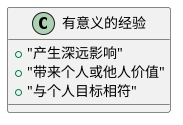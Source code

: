 @startuml
!define RECTANGLE class

RECTANGLE "有意义的经验" {
  + "产生深远影响"
  + "带来个人或他人价值"
  + "与个人目标相符"
}

@enduml
@startuml
!define RECTANGLE class

RECTANGLE "如何判断经验的意义性" #lightgreen {
  + "达成目标"
  + "学习与成长"
  + "影响力"
}

@enduml

@startuml
!define RECTANGLE class

RECTANGLE "如何积累有意义的经验" #lightgreen {
  + "明确目标" 
  + "计划与行动" 
  + "反思与总结"
}

@enduml
